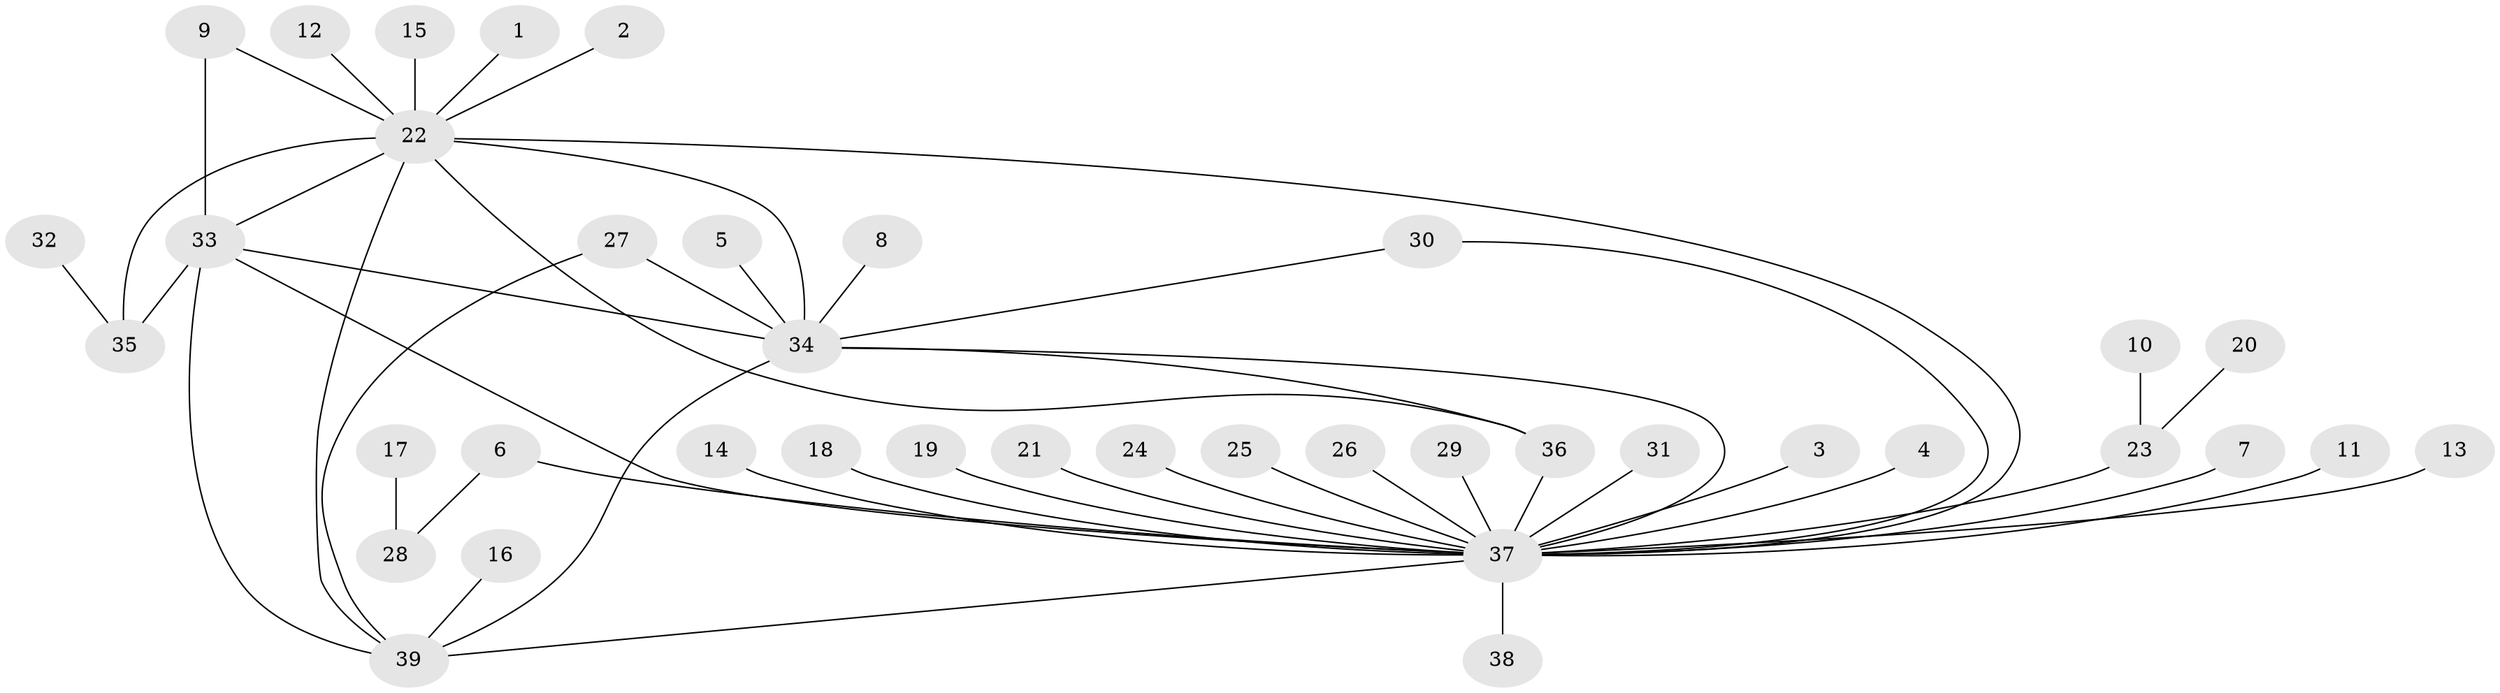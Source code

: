 // original degree distribution, {3: 0.14102564102564102, 21: 0.01282051282051282, 15: 0.01282051282051282, 2: 0.21794871794871795, 12: 0.01282051282051282, 4: 0.07692307692307693, 1: 0.48717948717948717, 13: 0.01282051282051282, 5: 0.01282051282051282, 7: 0.01282051282051282}
// Generated by graph-tools (version 1.1) at 2025/49/03/09/25 03:49:57]
// undirected, 39 vertices, 50 edges
graph export_dot {
graph [start="1"]
  node [color=gray90,style=filled];
  1;
  2;
  3;
  4;
  5;
  6;
  7;
  8;
  9;
  10;
  11;
  12;
  13;
  14;
  15;
  16;
  17;
  18;
  19;
  20;
  21;
  22;
  23;
  24;
  25;
  26;
  27;
  28;
  29;
  30;
  31;
  32;
  33;
  34;
  35;
  36;
  37;
  38;
  39;
  1 -- 22 [weight=1.0];
  2 -- 22 [weight=1.0];
  3 -- 37 [weight=1.0];
  4 -- 37 [weight=1.0];
  5 -- 34 [weight=1.0];
  6 -- 28 [weight=1.0];
  6 -- 37 [weight=1.0];
  7 -- 37 [weight=1.0];
  8 -- 34 [weight=1.0];
  9 -- 22 [weight=1.0];
  9 -- 33 [weight=1.0];
  10 -- 23 [weight=1.0];
  11 -- 37 [weight=1.0];
  12 -- 22 [weight=1.0];
  13 -- 37 [weight=1.0];
  14 -- 37 [weight=1.0];
  15 -- 22 [weight=1.0];
  16 -- 39 [weight=1.0];
  17 -- 28 [weight=1.0];
  18 -- 37 [weight=1.0];
  19 -- 37 [weight=1.0];
  20 -- 23 [weight=1.0];
  21 -- 37 [weight=1.0];
  22 -- 33 [weight=2.0];
  22 -- 34 [weight=2.0];
  22 -- 35 [weight=1.0];
  22 -- 36 [weight=1.0];
  22 -- 37 [weight=2.0];
  22 -- 39 [weight=2.0];
  23 -- 37 [weight=1.0];
  24 -- 37 [weight=1.0];
  25 -- 37 [weight=1.0];
  26 -- 37 [weight=1.0];
  27 -- 34 [weight=1.0];
  27 -- 39 [weight=1.0];
  29 -- 37 [weight=1.0];
  30 -- 34 [weight=1.0];
  30 -- 37 [weight=1.0];
  31 -- 37 [weight=1.0];
  32 -- 35 [weight=1.0];
  33 -- 34 [weight=1.0];
  33 -- 35 [weight=1.0];
  33 -- 37 [weight=2.0];
  33 -- 39 [weight=1.0];
  34 -- 36 [weight=1.0];
  34 -- 37 [weight=1.0];
  34 -- 39 [weight=2.0];
  36 -- 37 [weight=1.0];
  37 -- 38 [weight=1.0];
  37 -- 39 [weight=1.0];
}
